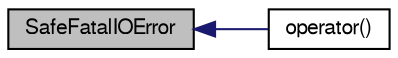 digraph "SafeFatalIOError"
{
  bgcolor="transparent";
  edge [fontname="FreeSans",fontsize="10",labelfontname="FreeSans",labelfontsize="10"];
  node [fontname="FreeSans",fontsize="10",shape=record];
  rankdir="LR";
  Node270 [label="SafeFatalIOError",height=0.2,width=0.4,color="black", fillcolor="grey75", style="filled", fontcolor="black"];
  Node270 -> Node271 [dir="back",color="midnightblue",fontsize="10",style="solid",fontname="FreeSans"];
  Node271 [label="operator()",height=0.2,width=0.4,color="black",URL="$a26086.html#ad16bea46809c412991178bee8baffb55",tooltip="Convert to OSstream. "];
}

